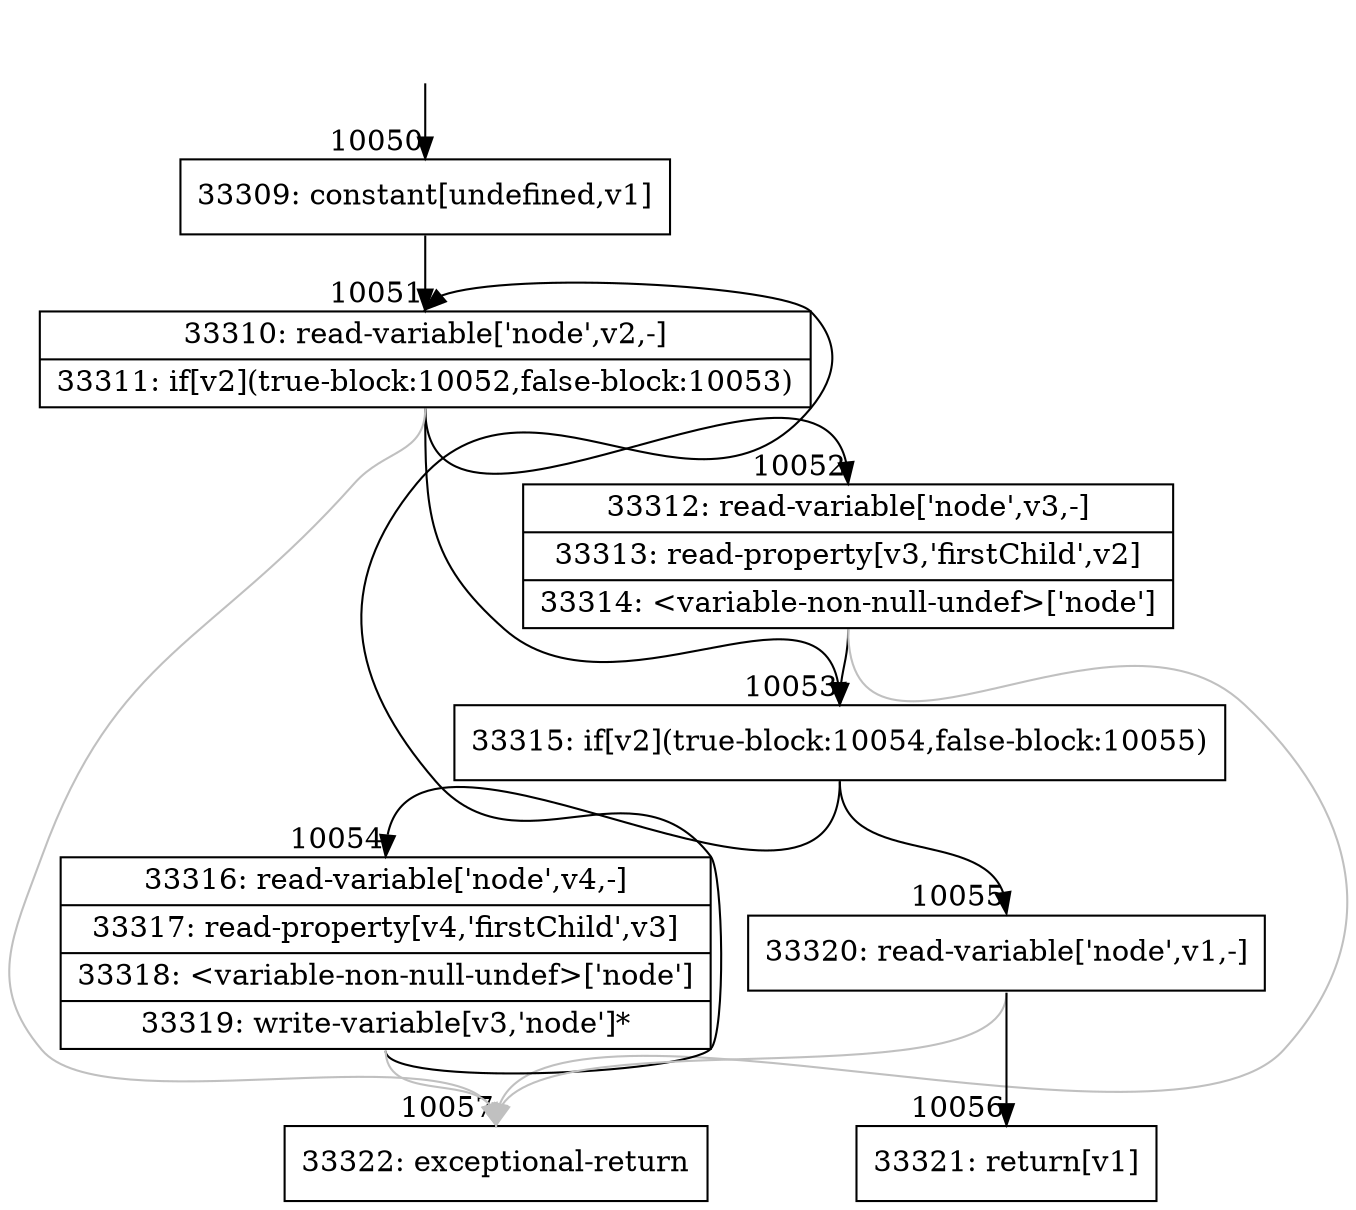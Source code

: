 digraph {
rankdir="TD"
BB_entry752[shape=none,label=""];
BB_entry752 -> BB10050 [tailport=s, headport=n, headlabel="    10050"]
BB10050 [shape=record label="{33309: constant[undefined,v1]}" ] 
BB10050 -> BB10051 [tailport=s, headport=n, headlabel="      10051"]
BB10051 [shape=record label="{33310: read-variable['node',v2,-]|33311: if[v2](true-block:10052,false-block:10053)}" ] 
BB10051 -> BB10053 [tailport=s, headport=n, headlabel="      10053"]
BB10051 -> BB10052 [tailport=s, headport=n, headlabel="      10052"]
BB10051 -> BB10057 [tailport=s, headport=n, color=gray, headlabel="      10057"]
BB10052 [shape=record label="{33312: read-variable['node',v3,-]|33313: read-property[v3,'firstChild',v2]|33314: \<variable-non-null-undef\>['node']}" ] 
BB10052 -> BB10053 [tailport=s, headport=n]
BB10052 -> BB10057 [tailport=s, headport=n, color=gray]
BB10053 [shape=record label="{33315: if[v2](true-block:10054,false-block:10055)}" ] 
BB10053 -> BB10054 [tailport=s, headport=n, headlabel="      10054"]
BB10053 -> BB10055 [tailport=s, headport=n, headlabel="      10055"]
BB10054 [shape=record label="{33316: read-variable['node',v4,-]|33317: read-property[v4,'firstChild',v3]|33318: \<variable-non-null-undef\>['node']|33319: write-variable[v3,'node']*}" ] 
BB10054 -> BB10051 [tailport=s, headport=n]
BB10054 -> BB10057 [tailport=s, headport=n, color=gray]
BB10055 [shape=record label="{33320: read-variable['node',v1,-]}" ] 
BB10055 -> BB10056 [tailport=s, headport=n, headlabel="      10056"]
BB10055 -> BB10057 [tailport=s, headport=n, color=gray]
BB10056 [shape=record label="{33321: return[v1]}" ] 
BB10057 [shape=record label="{33322: exceptional-return}" ] 
//#$~ 18017
}

